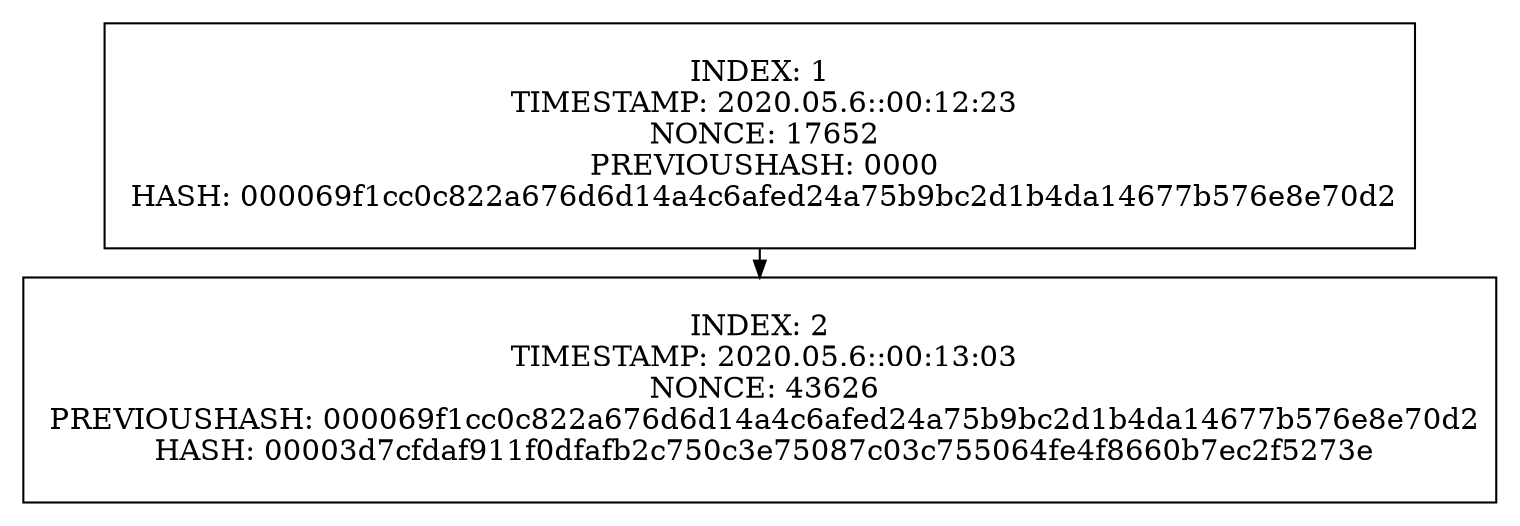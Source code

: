 digraph G {
 nodesep=0.3;
 ranksep=0.2;
    margin=0.1;
 node[shape=box width="1.5" height="1.5" fixed="true"];  edge [arrowsize=0.8];1->2;1[label="INDEX: 1\n TIMESTAMP: 2020.05.6::00:12:23\n NONCE: 17652\n PREVIOUSHASH: 0000\n HASH: 000069f1cc0c822a676d6d14a4c6afed24a75b9bc2d1b4da14677b576e8e70d2"];
2[label="INDEX: 2\n TIMESTAMP: 2020.05.6::00:13:03\n NONCE: 43626\n PREVIOUSHASH: 000069f1cc0c822a676d6d14a4c6afed24a75b9bc2d1b4da14677b576e8e70d2\n HASH: 00003d7cfdaf911f0dfafb2c750c3e75087c03c755064fe4f8660b7ec2f5273e"];
}